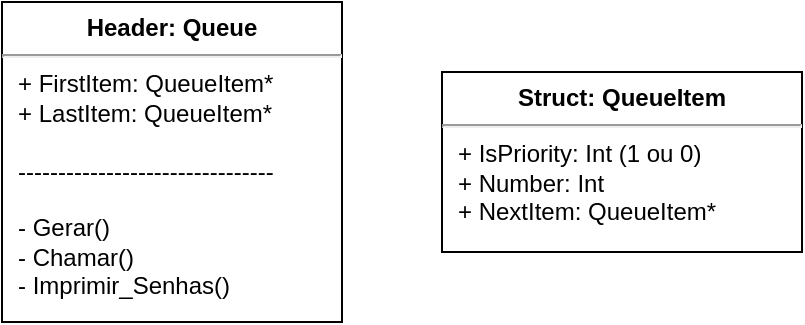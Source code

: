 <mxfile>
    <diagram id="H-UX-bx4Hc4YwCfj1C0T" name="Estrutura dados">
        <mxGraphModel dx="882" dy="407" grid="1" gridSize="10" guides="1" tooltips="1" connect="1" arrows="1" fold="1" page="1" pageScale="1" pageWidth="827" pageHeight="1169" math="0" shadow="0">
            <root>
                <mxCell id="0"/>
                <mxCell id="1" parent="0"/>
                <mxCell id="5" value="&lt;p style=&quot;margin: 0px ; margin-top: 6px ; text-align: center&quot;&gt;&lt;b&gt;Struct: QueueItem&lt;/b&gt;&lt;/p&gt;&lt;hr&gt;&lt;p style=&quot;margin: 0px ; margin-left: 8px&quot;&gt;+ IsPriority: Int (1 ou 0)&lt;/p&gt;&lt;p style=&quot;margin: 0px ; margin-left: 8px&quot;&gt;+ Number: Int&lt;/p&gt;&lt;p style=&quot;margin: 0px ; margin-left: 8px&quot;&gt;+ NextItem: QueueItem*&lt;/p&gt;" style="align=left;overflow=fill;html=1;dropTarget=0;" parent="1" vertex="1">
                    <mxGeometry x="250" y="60" width="180" height="90" as="geometry"/>
                </mxCell>
                <mxCell id="YyETTsZIDJsKKoIF_Eaj-6" value="&lt;p style=&quot;margin: 0px ; margin-top: 6px ; text-align: center&quot;&gt;&lt;b&gt;Header: Queue&lt;/b&gt;&lt;/p&gt;&lt;hr&gt;&lt;p style=&quot;margin: 0px ; margin-left: 8px&quot;&gt;+ FirstItem: QueueItem*&lt;br&gt;+ LastItem: QueueItem*&lt;/p&gt;&lt;p style=&quot;margin: 0px ; margin-left: 8px&quot;&gt;&lt;br&gt;&lt;/p&gt;&lt;p style=&quot;margin: 0px ; margin-left: 8px&quot;&gt;--------------------------------&lt;/p&gt;&lt;p style=&quot;margin: 0px ; margin-left: 8px&quot;&gt;&lt;br&gt;&lt;/p&gt;&lt;p style=&quot;margin: 0px ; margin-left: 8px&quot;&gt;- Gerar()&lt;/p&gt;&lt;p style=&quot;margin: 0px ; margin-left: 8px&quot;&gt;- Chamar()&lt;/p&gt;&lt;p style=&quot;margin: 0px ; margin-left: 8px&quot;&gt;- Imprimir_Senhas()&lt;/p&gt;&lt;p style=&quot;margin: 0px ; margin-left: 8px&quot;&gt;&lt;br&gt;&lt;/p&gt;" style="align=left;overflow=fill;html=1;dropTarget=0;" parent="1" vertex="1">
                    <mxGeometry x="30" y="25" width="170" height="160" as="geometry"/>
                </mxCell>
            </root>
        </mxGraphModel>
    </diagram>
    <diagram id="KpJzvfNAqQtKomHXxsy8" name="Gerar">
        <mxGraphModel dx="2087" dy="581" grid="1" gridSize="10" guides="1" tooltips="1" connect="1" arrows="1" fold="1" page="1" pageScale="1" pageWidth="827" pageHeight="1169" math="0" shadow="0">
            <root>
                <mxCell id="UH5I6xb5ytzm1GLyZQHh-0"/>
                <mxCell id="UH5I6xb5ytzm1GLyZQHh-1" parent="UH5I6xb5ytzm1GLyZQHh-0"/>
                <mxCell id="UH5I6xb5ytzm1GLyZQHh-4" value="Prioritária" style="edgeStyle=orthogonalEdgeStyle;rounded=0;orthogonalLoop=1;jettySize=auto;html=1;exitX=1;exitY=0.5;exitDx=0;exitDy=0;" parent="UH5I6xb5ytzm1GLyZQHh-1" target="UH5I6xb5ytzm1GLyZQHh-3" edge="1">
                    <mxGeometry relative="1" as="geometry">
                        <mxPoint x="240" y="105" as="sourcePoint"/>
                    </mxGeometry>
                </mxCell>
                <mxCell id="UH5I6xb5ytzm1GLyZQHh-8" value="Normal" style="edgeStyle=orthogonalEdgeStyle;rounded=0;orthogonalLoop=1;jettySize=auto;html=1;" parent="UH5I6xb5ytzm1GLyZQHh-1" target="UH5I6xb5ytzm1GLyZQHh-7" edge="1">
                    <mxGeometry relative="1" as="geometry">
                        <mxPoint x="200" y="140" as="sourcePoint"/>
                    </mxGeometry>
                </mxCell>
                <mxCell id="UH5I6xb5ytzm1GLyZQHh-6" value="Sim" style="edgeStyle=orthogonalEdgeStyle;rounded=0;orthogonalLoop=1;jettySize=auto;html=1;" parent="UH5I6xb5ytzm1GLyZQHh-1" source="UH5I6xb5ytzm1GLyZQHh-3" target="UH5I6xb5ytzm1GLyZQHh-5" edge="1">
                    <mxGeometry relative="1" as="geometry"/>
                </mxCell>
                <mxCell id="UH5I6xb5ytzm1GLyZQHh-10" value="Não" style="edgeStyle=orthogonalEdgeStyle;rounded=0;orthogonalLoop=1;jettySize=auto;html=1;" parent="UH5I6xb5ytzm1GLyZQHh-1" source="UH5I6xb5ytzm1GLyZQHh-3" target="UH5I6xb5ytzm1GLyZQHh-9" edge="1">
                    <mxGeometry relative="1" as="geometry"/>
                </mxCell>
                <mxCell id="UH5I6xb5ytzm1GLyZQHh-3" value="Verificar se existem outros prioritários" style="whiteSpace=wrap;html=1;" parent="UH5I6xb5ytzm1GLyZQHh-1" vertex="1">
                    <mxGeometry x="360" y="75" width="120" height="60" as="geometry"/>
                </mxCell>
                <mxCell id="NOC0vEkSHNLShldRBLR6-3" style="edgeStyle=orthogonalEdgeStyle;rounded=0;orthogonalLoop=1;jettySize=auto;html=1;exitX=0.5;exitY=1;exitDx=0;exitDy=0;entryX=1;entryY=0.5;entryDx=0;entryDy=0;" parent="UH5I6xb5ytzm1GLyZQHh-1" source="UH5I6xb5ytzm1GLyZQHh-5" target="NOC0vEkSHNLShldRBLR6-6" edge="1">
                    <mxGeometry relative="1" as="geometry">
                        <mxPoint x="490" y="380" as="targetPoint"/>
                    </mxGeometry>
                </mxCell>
                <mxCell id="UH5I6xb5ytzm1GLyZQHh-5" value="Insere após o último prioritário" style="whiteSpace=wrap;html=1;" parent="UH5I6xb5ytzm1GLyZQHh-1" vertex="1">
                    <mxGeometry x="560" y="75" width="120" height="60" as="geometry"/>
                </mxCell>
                <mxCell id="NOC0vEkSHNLShldRBLR6-1" style="edgeStyle=orthogonalEdgeStyle;rounded=0;orthogonalLoop=1;jettySize=auto;html=1;entryX=0;entryY=0.5;entryDx=0;entryDy=0;" parent="UH5I6xb5ytzm1GLyZQHh-1" source="UH5I6xb5ytzm1GLyZQHh-7" target="NOC0vEkSHNLShldRBLR6-6" edge="1">
                    <mxGeometry relative="1" as="geometry">
                        <mxPoint x="370" y="380" as="targetPoint"/>
                        <Array as="points">
                            <mxPoint x="200" y="440"/>
                            <mxPoint x="360" y="440"/>
                            <mxPoint x="360" y="445"/>
                        </Array>
                    </mxGeometry>
                </mxCell>
                <mxCell id="UH5I6xb5ytzm1GLyZQHh-7" value="Adicionar ao fim da fila" style="whiteSpace=wrap;html=1;" parent="UH5I6xb5ytzm1GLyZQHh-1" vertex="1">
                    <mxGeometry x="140" y="220" width="120" height="60" as="geometry"/>
                </mxCell>
                <mxCell id="NOC0vEkSHNLShldRBLR6-2" style="edgeStyle=orthogonalEdgeStyle;rounded=0;orthogonalLoop=1;jettySize=auto;html=1;exitX=0.5;exitY=1;exitDx=0;exitDy=0;entryX=0.5;entryY=0;entryDx=0;entryDy=0;" parent="UH5I6xb5ytzm1GLyZQHh-1" source="UH5I6xb5ytzm1GLyZQHh-9" target="NOC0vEkSHNLShldRBLR6-6" edge="1">
                    <mxGeometry relative="1" as="geometry">
                        <mxPoint x="430" y="350" as="targetPoint"/>
                    </mxGeometry>
                </mxCell>
                <mxCell id="UH5I6xb5ytzm1GLyZQHh-9" value="Adicionar no começo da fila" style="whiteSpace=wrap;html=1;" parent="UH5I6xb5ytzm1GLyZQHh-1" vertex="1">
                    <mxGeometry x="360" y="220" width="120" height="60" as="geometry"/>
                </mxCell>
                <mxCell id="UH5I6xb5ytzm1GLyZQHh-11" value="Fluxo para adicionar novos itens da lista" style="text;html=1;align=center;verticalAlign=middle;resizable=0;points=[];autosize=1;" parent="UH5I6xb5ytzm1GLyZQHh-1" vertex="1">
                    <mxGeometry x="130" y="10" width="230" height="20" as="geometry"/>
                </mxCell>
                <mxCell id="NOC0vEkSHNLShldRBLR6-6" value="Fim" style="ellipse;whiteSpace=wrap;html=1;" parent="UH5I6xb5ytzm1GLyZQHh-1" vertex="1">
                    <mxGeometry x="350" y="410" width="140" height="70" as="geometry"/>
                </mxCell>
                <mxCell id="3w_L9NhBtFUZ-mEIXNkC-1" value="" style="edgeStyle=orthogonalEdgeStyle;rounded=0;orthogonalLoop=1;jettySize=auto;html=1;" parent="UH5I6xb5ytzm1GLyZQHh-1" source="MYyblFCS6OfKs6edSual-0" target="3w_L9NhBtFUZ-mEIXNkC-0" edge="1">
                    <mxGeometry relative="1" as="geometry"/>
                </mxCell>
                <mxCell id="MYyblFCS6OfKs6edSual-0" value="Gerar senha" style="shape=trapezoid;perimeter=trapezoidPerimeter;whiteSpace=wrap;html=1;fixedSize=1;" parent="UH5I6xb5ytzm1GLyZQHh-1" vertex="1">
                    <mxGeometry x="-270" y="75" width="120" height="60" as="geometry"/>
                </mxCell>
                <mxCell id="MYyblFCS6OfKs6edSual-1" value="Inserir tipo de atendimento" style="shape=trapezoid;perimeter=trapezoidPerimeter;whiteSpace=wrap;html=1;fixedSize=1;" parent="UH5I6xb5ytzm1GLyZQHh-1" vertex="1">
                    <mxGeometry x="130" y="75" width="120" height="60" as="geometry"/>
                </mxCell>
                <mxCell id="3w_L9NhBtFUZ-mEIXNkC-2" value="" style="edgeStyle=orthogonalEdgeStyle;rounded=0;orthogonalLoop=1;jettySize=auto;html=1;" parent="UH5I6xb5ytzm1GLyZQHh-1" source="3w_L9NhBtFUZ-mEIXNkC-0" target="MYyblFCS6OfKs6edSual-1" edge="1">
                    <mxGeometry relative="1" as="geometry"/>
                </mxCell>
                <mxCell id="3w_L9NhBtFUZ-mEIXNkC-0" value="Gerar numero de senha" style="whiteSpace=wrap;html=1;" parent="UH5I6xb5ytzm1GLyZQHh-1" vertex="1">
                    <mxGeometry x="-70" y="75" width="120" height="60" as="geometry"/>
                </mxCell>
            </root>
        </mxGraphModel>
    </diagram>
    <diagram id="aihHtouqyudgMX7-Er_P" name="Chamar">
        <mxGraphModel dx="1470" dy="678" grid="1" gridSize="10" guides="1" tooltips="1" connect="1" arrows="1" fold="1" page="1" pageScale="1" pageWidth="827" pageHeight="1169" math="0" shadow="0">
            <root>
                <mxCell id="DObUNgYAX8vtzH-nEzaS-0"/>
                <mxCell id="DObUNgYAX8vtzH-nEzaS-1" parent="DObUNgYAX8vtzH-nEzaS-0"/>
                <mxCell id="1Blz6WZZ1HME7LR6Mt_f-8" value="" style="edgeStyle=orthogonalEdgeStyle;rounded=0;orthogonalLoop=1;jettySize=auto;html=1;" edge="1" parent="DObUNgYAX8vtzH-nEzaS-1" source="rSRacyp7KQvrHBXrDJwl-1" target="YxTifZSVBa5M2Ra1nn7D-12">
                    <mxGeometry relative="1" as="geometry"/>
                </mxCell>
                <mxCell id="rSRacyp7KQvrHBXrDJwl-1" value="Remover o item da lista" style="whiteSpace=wrap;html=1;" parent="DObUNgYAX8vtzH-nEzaS-1" vertex="1">
                    <mxGeometry x="250" y="270" width="120" height="60" as="geometry"/>
                </mxCell>
                <mxCell id="YxTifZSVBa5M2Ra1nn7D-12" value="Fim" style="ellipse;whiteSpace=wrap;html=1;" parent="DObUNgYAX8vtzH-nEzaS-1" vertex="1">
                    <mxGeometry x="250" y="390" width="120" height="80" as="geometry"/>
                </mxCell>
                <mxCell id="1Blz6WZZ1HME7LR6Mt_f-3" value="" style="edgeStyle=orthogonalEdgeStyle;rounded=0;orthogonalLoop=1;jettySize=auto;html=1;" edge="1" parent="DObUNgYAX8vtzH-nEzaS-1" source="yetNHUSXrXyHn1LaKbI5-0" target="1Blz6WZZ1HME7LR6Mt_f-1">
                    <mxGeometry relative="1" as="geometry"/>
                </mxCell>
                <mxCell id="yetNHUSXrXyHn1LaKbI5-0" value="Chamar senha" style="shape=trapezoid;perimeter=trapezoidPerimeter;whiteSpace=wrap;html=1;fixedSize=1;" parent="DObUNgYAX8vtzH-nEzaS-1" vertex="1">
                    <mxGeometry x="40" y="60" width="120" height="60" as="geometry"/>
                </mxCell>
                <mxCell id="1Blz6WZZ1HME7LR6Mt_f-6" value="" style="edgeStyle=orthogonalEdgeStyle;rounded=0;orthogonalLoop=1;jettySize=auto;html=1;" edge="1" parent="DObUNgYAX8vtzH-nEzaS-1" source="1Blz6WZZ1HME7LR6Mt_f-0" target="rSRacyp7KQvrHBXrDJwl-1">
                    <mxGeometry relative="1" as="geometry"/>
                </mxCell>
                <mxCell id="1Blz6WZZ1HME7LR6Mt_f-0" value="Chamar o primeiro item da lista" style="whiteSpace=wrap;html=1;" vertex="1" parent="DObUNgYAX8vtzH-nEzaS-1">
                    <mxGeometry x="250" y="170" width="120" height="60" as="geometry"/>
                </mxCell>
                <mxCell id="1Blz6WZZ1HME7LR6Mt_f-5" value="" style="edgeStyle=orthogonalEdgeStyle;rounded=0;orthogonalLoop=1;jettySize=auto;html=1;" edge="1" parent="DObUNgYAX8vtzH-nEzaS-1" source="1Blz6WZZ1HME7LR6Mt_f-1" target="1Blz6WZZ1HME7LR6Mt_f-0">
                    <mxGeometry relative="1" as="geometry"/>
                </mxCell>
                <mxCell id="1Blz6WZZ1HME7LR6Mt_f-1" value="Insira o gichê de chamada" style="shape=trapezoid;perimeter=trapezoidPerimeter;whiteSpace=wrap;html=1;fixedSize=1;" vertex="1" parent="DObUNgYAX8vtzH-nEzaS-1">
                    <mxGeometry x="250" y="60" width="120" height="60" as="geometry"/>
                </mxCell>
            </root>
        </mxGraphModel>
    </diagram>
    <diagram id="UqMCuadBAFJTj9nRv2lw" name="Imprimir_Senhas">
        <mxGraphModel dx="882" dy="407" grid="1" gridSize="10" guides="1" tooltips="1" connect="1" arrows="1" fold="1" page="1" pageScale="1" pageWidth="827" pageHeight="1169" math="0" shadow="0">
            <root>
                <mxCell id="XR_DSFAK_g_O1x7kfTtM-0"/>
                <mxCell id="XR_DSFAK_g_O1x7kfTtM-1" parent="XR_DSFAK_g_O1x7kfTtM-0"/>
                <mxCell id="A-Cs9EHY-Vsw4WJAifmP-5" value="" style="edgeStyle=orthogonalEdgeStyle;rounded=0;orthogonalLoop=1;jettySize=auto;html=1;" parent="XR_DSFAK_g_O1x7kfTtM-1" source="A-Cs9EHY-Vsw4WJAifmP-0" target="A-Cs9EHY-Vsw4WJAifmP-4" edge="1">
                    <mxGeometry relative="1" as="geometry"/>
                </mxCell>
                <mxCell id="A-Cs9EHY-Vsw4WJAifmP-0" value="Imprimir senhas" style="shape=trapezoid;perimeter=trapezoidPerimeter;whiteSpace=wrap;html=1;fixedSize=1;" parent="XR_DSFAK_g_O1x7kfTtM-1" vertex="1">
                    <mxGeometry x="50" y="60" width="120" height="60" as="geometry"/>
                </mxCell>
                <mxCell id="A-Cs9EHY-Vsw4WJAifmP-7" value="" style="edgeStyle=orthogonalEdgeStyle;rounded=0;orthogonalLoop=1;jettySize=auto;html=1;" parent="XR_DSFAK_g_O1x7kfTtM-1" source="A-Cs9EHY-Vsw4WJAifmP-4" target="A-Cs9EHY-Vsw4WJAifmP-6" edge="1">
                    <mxGeometry relative="1" as="geometry"/>
                </mxCell>
                <mxCell id="A-Cs9EHY-Vsw4WJAifmP-4" value="Imprimir tela de senhas&lt;br&gt;&lt;br&gt;" style="whiteSpace=wrap;html=1;" parent="XR_DSFAK_g_O1x7kfTtM-1" vertex="1">
                    <mxGeometry x="250" y="60" width="120" height="60" as="geometry"/>
                </mxCell>
                <mxCell id="A-Cs9EHY-Vsw4WJAifmP-6" value="Fim!&lt;br&gt;" style="ellipse;whiteSpace=wrap;html=1;" parent="XR_DSFAK_g_O1x7kfTtM-1" vertex="1">
                    <mxGeometry x="250" y="190" width="120" height="80" as="geometry"/>
                </mxCell>
            </root>
        </mxGraphModel>
    </diagram>
    <diagram id="GhKmdM0NSmOwphlkkYdu" name="Gerar numero de senha">
        <mxGraphModel dx="1764" dy="1983" grid="1" gridSize="10" guides="1" tooltips="1" connect="1" arrows="1" fold="1" page="1" pageScale="1" pageWidth="827" pageHeight="1169" math="0" shadow="0">
            <root>
                <mxCell id="xSPMgKyC4YUFdpYfQJ48-0"/>
                <mxCell id="xSPMgKyC4YUFdpYfQJ48-1" parent="xSPMgKyC4YUFdpYfQJ48-0"/>
                <mxCell id="xSPMgKyC4YUFdpYfQJ48-6" value="" style="edgeStyle=orthogonalEdgeStyle;rounded=0;orthogonalLoop=1;jettySize=auto;html=1;" parent="xSPMgKyC4YUFdpYfQJ48-1" source="xSPMgKyC4YUFdpYfQJ48-2" target="xSPMgKyC4YUFdpYfQJ48-5" edge="1">
                    <mxGeometry relative="1" as="geometry"/>
                </mxCell>
                <mxCell id="xSPMgKyC4YUFdpYfQJ48-2" value="Gerar um número aleatório" style="whiteSpace=wrap;html=1;" parent="xSPMgKyC4YUFdpYfQJ48-1" vertex="1">
                    <mxGeometry x="220" y="140" width="120" height="60" as="geometry"/>
                </mxCell>
                <mxCell id="xSPMgKyC4YUFdpYfQJ48-8" value="Sim" style="edgeStyle=orthogonalEdgeStyle;rounded=0;orthogonalLoop=1;jettySize=auto;html=1;entryX=1;entryY=0.5;entryDx=0;entryDy=0;" parent="xSPMgKyC4YUFdpYfQJ48-1" source="xSPMgKyC4YUFdpYfQJ48-5" target="xSPMgKyC4YUFdpYfQJ48-2" edge="1">
                    <mxGeometry relative="1" as="geometry">
                        <mxPoint x="390" y="170" as="targetPoint"/>
                        <Array as="points">
                            <mxPoint x="360" y="300"/>
                            <mxPoint x="360" y="170"/>
                        </Array>
                    </mxGeometry>
                </mxCell>
                <mxCell id="xSPMgKyC4YUFdpYfQJ48-12" value="Não" style="edgeStyle=orthogonalEdgeStyle;rounded=0;orthogonalLoop=1;jettySize=auto;html=1;" parent="xSPMgKyC4YUFdpYfQJ48-1" source="xSPMgKyC4YUFdpYfQJ48-5" target="xSPMgKyC4YUFdpYfQJ48-11" edge="1">
                    <mxGeometry relative="1" as="geometry"/>
                </mxCell>
                <mxCell id="xSPMgKyC4YUFdpYfQJ48-5" value="Número existe na lista?" style="rhombus;whiteSpace=wrap;html=1;" parent="xSPMgKyC4YUFdpYfQJ48-1" vertex="1">
                    <mxGeometry x="240" y="260" width="80" height="80" as="geometry"/>
                </mxCell>
                <mxCell id="xSPMgKyC4YUFdpYfQJ48-11" value="Fim" style="ellipse;whiteSpace=wrap;html=1;" parent="xSPMgKyC4YUFdpYfQJ48-1" vertex="1">
                    <mxGeometry x="220" y="420" width="120" height="80" as="geometry"/>
                </mxCell>
                <mxCell id="xSPMgKyC4YUFdpYfQJ48-14" value="" style="edgeStyle=orthogonalEdgeStyle;rounded=0;orthogonalLoop=1;jettySize=auto;html=1;" parent="xSPMgKyC4YUFdpYfQJ48-1" source="xSPMgKyC4YUFdpYfQJ48-13" target="xSPMgKyC4YUFdpYfQJ48-2" edge="1">
                    <mxGeometry relative="1" as="geometry"/>
                </mxCell>
                <mxCell id="xSPMgKyC4YUFdpYfQJ48-13" value="Início" style="ellipse;whiteSpace=wrap;html=1;" parent="xSPMgKyC4YUFdpYfQJ48-1" vertex="1">
                    <mxGeometry x="220" y="-10" width="120" height="80" as="geometry"/>
                </mxCell>
            </root>
        </mxGraphModel>
    </diagram>
</mxfile>